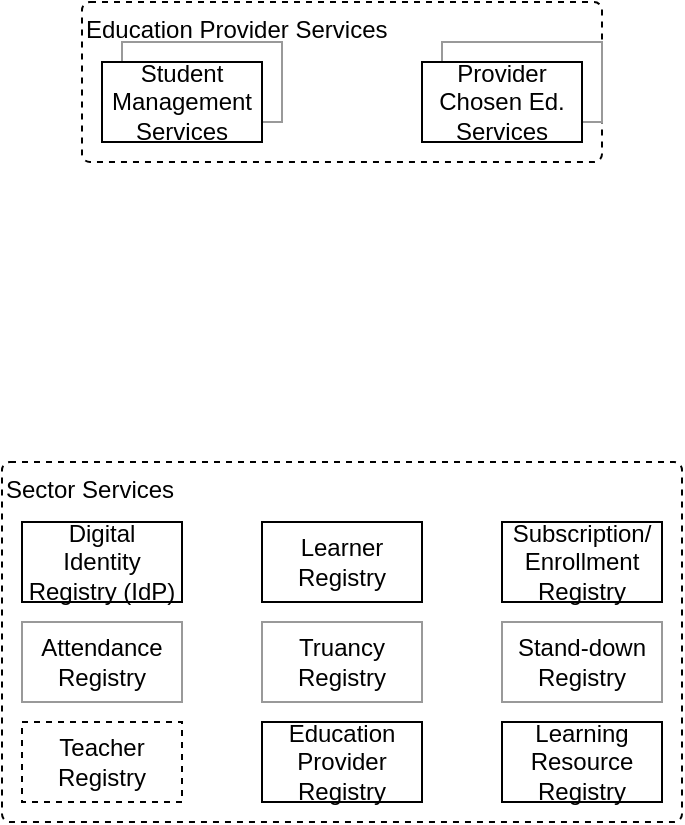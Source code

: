 <mxfile version="20.3.0" type="device"><diagram id="tFx8NVUHpEqBDBRQr2UT" name="Page-1"><mxGraphModel dx="782" dy="549" grid="1" gridSize="10" guides="1" tooltips="1" connect="1" arrows="1" fold="1" page="1" pageScale="1" pageWidth="850" pageHeight="1100" math="0" shadow="0"><root><mxCell id="0"/><mxCell id="1" parent="0"/><mxCell id="Pr-aNgH-0IQ2zPjCc03Q-14" value="Education Provider Services" style="rounded=1;whiteSpace=wrap;html=1;absoluteArcSize=1;arcSize=8;dashed=1;container=1;collapsible=0;recursiveResize=0;fillColor=none;align=left;verticalAlign=top;" parent="1" vertex="1"><mxGeometry x="310" y="80" width="260" height="80" as="geometry"/></mxCell><mxCell id="Pr-aNgH-0IQ2zPjCc03Q-30" value="" style="rounded=0;whiteSpace=wrap;html=1;strokeColor=#999999;" parent="Pr-aNgH-0IQ2zPjCc03Q-14" vertex="1"><mxGeometry x="180" y="20" width="80" height="40" as="geometry"/></mxCell><mxCell id="Pr-aNgH-0IQ2zPjCc03Q-29" value="" style="rounded=0;whiteSpace=wrap;html=1;strokeColor=#999999;" parent="Pr-aNgH-0IQ2zPjCc03Q-14" vertex="1"><mxGeometry x="20" y="20" width="80" height="40" as="geometry"/></mxCell><mxCell id="Pr-aNgH-0IQ2zPjCc03Q-10" value="Student Management Services" style="rounded=0;whiteSpace=wrap;html=1;" parent="Pr-aNgH-0IQ2zPjCc03Q-14" vertex="1"><mxGeometry x="10" y="30" width="80" height="40" as="geometry"/></mxCell><mxCell id="Pr-aNgH-0IQ2zPjCc03Q-11" value="Provider Chosen Ed. Services" style="rounded=0;whiteSpace=wrap;html=1;" parent="Pr-aNgH-0IQ2zPjCc03Q-14" vertex="1"><mxGeometry x="170" y="30" width="80" height="40" as="geometry"/></mxCell><mxCell id="Pr-aNgH-0IQ2zPjCc03Q-15" value="Sector Services" style="rounded=1;whiteSpace=wrap;html=1;absoluteArcSize=1;arcSize=8;dashed=1;container=1;collapsible=0;recursiveResize=0;fillColor=none;align=left;verticalAlign=top;" parent="1" vertex="1"><mxGeometry x="270" y="310" width="340" height="180" as="geometry"/></mxCell><mxCell id="Pr-aNgH-0IQ2zPjCc03Q-1" value="Learner Registry" style="rounded=0;whiteSpace=wrap;html=1;" parent="Pr-aNgH-0IQ2zPjCc03Q-15" vertex="1"><mxGeometry x="130" y="30" width="80" height="40" as="geometry"/></mxCell><mxCell id="Pr-aNgH-0IQ2zPjCc03Q-3" value="Attendance&lt;br&gt;Registry" style="rounded=0;whiteSpace=wrap;html=1;strokeColor=#999999;" parent="Pr-aNgH-0IQ2zPjCc03Q-15" vertex="1"><mxGeometry x="10" y="80" width="80" height="40" as="geometry"/></mxCell><mxCell id="Pr-aNgH-0IQ2zPjCc03Q-4" value="Subscription/&lt;br&gt;Enrollment Registry" style="rounded=0;whiteSpace=wrap;html=1;" parent="Pr-aNgH-0IQ2zPjCc03Q-15" vertex="1"><mxGeometry x="250" y="30" width="80" height="40" as="geometry"/></mxCell><mxCell id="Pr-aNgH-0IQ2zPjCc03Q-5" value="Education&lt;br&gt;Provider Registry" style="rounded=0;whiteSpace=wrap;html=1;" parent="Pr-aNgH-0IQ2zPjCc03Q-15" vertex="1"><mxGeometry x="130" y="130" width="80" height="40" as="geometry"/></mxCell><mxCell id="Pr-aNgH-0IQ2zPjCc03Q-6" value="Truancy Registry" style="rounded=0;whiteSpace=wrap;html=1;strokeColor=#999999;" parent="Pr-aNgH-0IQ2zPjCc03Q-15" vertex="1"><mxGeometry x="130" y="80" width="80" height="40" as="geometry"/></mxCell><mxCell id="Pr-aNgH-0IQ2zPjCc03Q-7" value="Stand-down Registry" style="rounded=0;whiteSpace=wrap;html=1;strokeColor=#999999;" parent="Pr-aNgH-0IQ2zPjCc03Q-15" vertex="1"><mxGeometry x="250" y="80" width="80" height="40" as="geometry"/></mxCell><mxCell id="Pr-aNgH-0IQ2zPjCc03Q-8" value="Digital&lt;br&gt;Identity&lt;br&gt;Registry (IdP)" style="rounded=0;whiteSpace=wrap;html=1;" parent="Pr-aNgH-0IQ2zPjCc03Q-15" vertex="1"><mxGeometry x="10" y="30" width="80" height="40" as="geometry"/></mxCell><mxCell id="Pr-aNgH-0IQ2zPjCc03Q-26" value="Learning Resource Registry" style="rounded=0;whiteSpace=wrap;html=1;" parent="Pr-aNgH-0IQ2zPjCc03Q-15" vertex="1"><mxGeometry x="250" y="130" width="80" height="40" as="geometry"/></mxCell><mxCell id="Pr-aNgH-0IQ2zPjCc03Q-31" value="Teacher Registry" style="rounded=0;whiteSpace=wrap;html=1;dashed=1;" parent="Pr-aNgH-0IQ2zPjCc03Q-15" vertex="1"><mxGeometry x="10" y="130" width="80" height="40" as="geometry"/></mxCell></root></mxGraphModel></diagram></mxfile>
